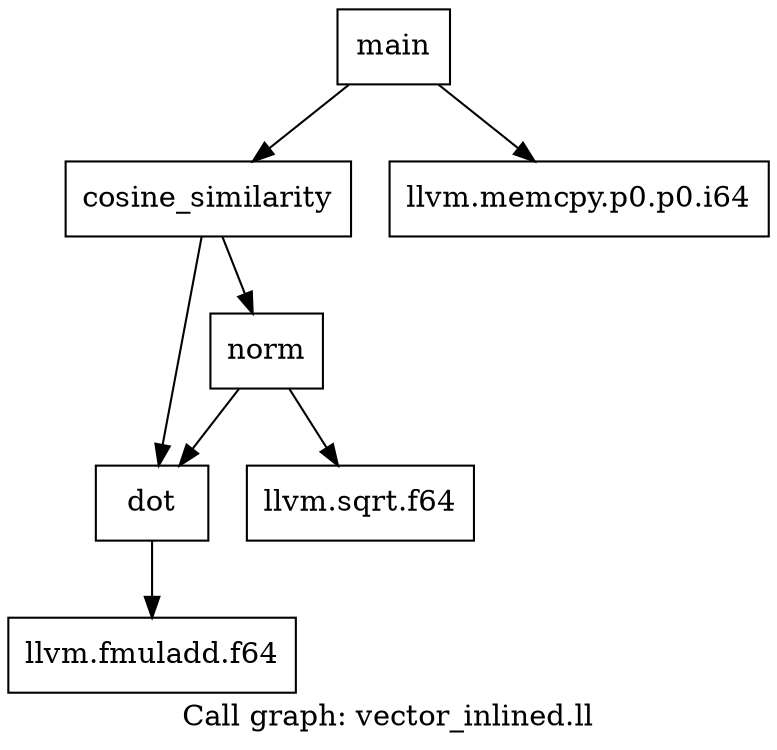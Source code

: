 digraph "Call graph: vector_inlined.ll" {
	label="Call graph: vector_inlined.ll";

	Node0x600000aaf720 [shape=record,label="{cosine_similarity}"];
	Node0x600000aaf720 -> Node0x600000aaf7b0;
	Node0x600000aaf720 -> Node0x600000aaf840;
	Node0x600000aaf7b0 [shape=record,label="{dot}"];
	Node0x600000aaf7b0 -> Node0x600000aaf870;
	Node0x600000aaf840 [shape=record,label="{norm}"];
	Node0x600000aaf840 -> Node0x600000aaf7b0;
	Node0x600000aaf840 -> Node0x600000aaf930;
	Node0x600000aaf960 [shape=record,label="{main}"];
	Node0x600000aaf960 -> Node0x600000aaf990;
	Node0x600000aaf960 -> Node0x600000aaf720;
	Node0x600000aaf990 [shape=record,label="{llvm.memcpy.p0.p0.i64}"];
	Node0x600000aaf870 [shape=record,label="{llvm.fmuladd.f64}"];
	Node0x600000aaf930 [shape=record,label="{llvm.sqrt.f64}"];
}

